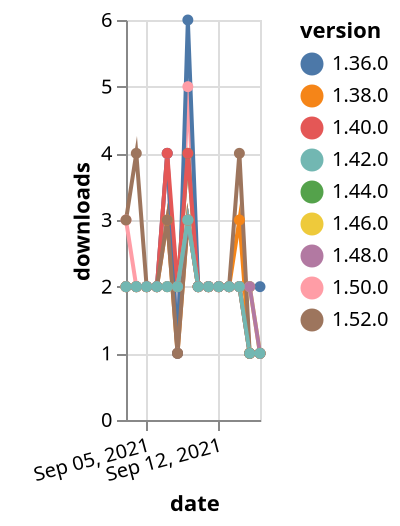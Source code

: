 {"$schema": "https://vega.github.io/schema/vega-lite/v5.json", "description": "A simple bar chart with embedded data.", "data": {"values": [{"date": "2021-09-03", "total": 726, "delta": 3, "version": "1.50.0"}, {"date": "2021-09-04", "total": 728, "delta": 2, "version": "1.50.0"}, {"date": "2021-09-05", "total": 730, "delta": 2, "version": "1.50.0"}, {"date": "2021-09-06", "total": 732, "delta": 2, "version": "1.50.0"}, {"date": "2021-09-07", "total": 736, "delta": 4, "version": "1.50.0"}, {"date": "2021-09-08", "total": 737, "delta": 1, "version": "1.50.0"}, {"date": "2021-09-09", "total": 742, "delta": 5, "version": "1.50.0"}, {"date": "2021-09-10", "total": 744, "delta": 2, "version": "1.50.0"}, {"date": "2021-09-11", "total": 746, "delta": 2, "version": "1.50.0"}, {"date": "2021-09-12", "total": 748, "delta": 2, "version": "1.50.0"}, {"date": "2021-09-13", "total": 750, "delta": 2, "version": "1.50.0"}, {"date": "2021-09-14", "total": 752, "delta": 2, "version": "1.50.0"}, {"date": "2021-09-15", "total": 753, "delta": 1, "version": "1.50.0"}, {"date": "2021-09-16", "total": 754, "delta": 1, "version": "1.50.0"}, {"date": "2021-09-03", "total": 1720, "delta": 2, "version": "1.44.0"}, {"date": "2021-09-04", "total": 1722, "delta": 2, "version": "1.44.0"}, {"date": "2021-09-05", "total": 1724, "delta": 2, "version": "1.44.0"}, {"date": "2021-09-06", "total": 1726, "delta": 2, "version": "1.44.0"}, {"date": "2021-09-07", "total": 1728, "delta": 2, "version": "1.44.0"}, {"date": "2021-09-08", "total": 1730, "delta": 2, "version": "1.44.0"}, {"date": "2021-09-09", "total": 1734, "delta": 4, "version": "1.44.0"}, {"date": "2021-09-10", "total": 1736, "delta": 2, "version": "1.44.0"}, {"date": "2021-09-11", "total": 1738, "delta": 2, "version": "1.44.0"}, {"date": "2021-09-12", "total": 1740, "delta": 2, "version": "1.44.0"}, {"date": "2021-09-13", "total": 1742, "delta": 2, "version": "1.44.0"}, {"date": "2021-09-14", "total": 1744, "delta": 2, "version": "1.44.0"}, {"date": "2021-09-15", "total": 1745, "delta": 1, "version": "1.44.0"}, {"date": "2021-09-16", "total": 1746, "delta": 1, "version": "1.44.0"}, {"date": "2021-09-03", "total": 2630, "delta": 2, "version": "1.38.0"}, {"date": "2021-09-04", "total": 2632, "delta": 2, "version": "1.38.0"}, {"date": "2021-09-05", "total": 2634, "delta": 2, "version": "1.38.0"}, {"date": "2021-09-06", "total": 2636, "delta": 2, "version": "1.38.0"}, {"date": "2021-09-07", "total": 2639, "delta": 3, "version": "1.38.0"}, {"date": "2021-09-08", "total": 2640, "delta": 1, "version": "1.38.0"}, {"date": "2021-09-09", "total": 2643, "delta": 3, "version": "1.38.0"}, {"date": "2021-09-10", "total": 2645, "delta": 2, "version": "1.38.0"}, {"date": "2021-09-11", "total": 2647, "delta": 2, "version": "1.38.0"}, {"date": "2021-09-12", "total": 2649, "delta": 2, "version": "1.38.0"}, {"date": "2021-09-13", "total": 2651, "delta": 2, "version": "1.38.0"}, {"date": "2021-09-14", "total": 2654, "delta": 3, "version": "1.38.0"}, {"date": "2021-09-15", "total": 2655, "delta": 1, "version": "1.38.0"}, {"date": "2021-09-16", "total": 2656, "delta": 1, "version": "1.38.0"}, {"date": "2021-09-03", "total": 3279, "delta": 2, "version": "1.36.0"}, {"date": "2021-09-04", "total": 3281, "delta": 2, "version": "1.36.0"}, {"date": "2021-09-05", "total": 3283, "delta": 2, "version": "1.36.0"}, {"date": "2021-09-06", "total": 3285, "delta": 2, "version": "1.36.0"}, {"date": "2021-09-07", "total": 3289, "delta": 4, "version": "1.36.0"}, {"date": "2021-09-08", "total": 3290, "delta": 1, "version": "1.36.0"}, {"date": "2021-09-09", "total": 3296, "delta": 6, "version": "1.36.0"}, {"date": "2021-09-10", "total": 3298, "delta": 2, "version": "1.36.0"}, {"date": "2021-09-11", "total": 3300, "delta": 2, "version": "1.36.0"}, {"date": "2021-09-12", "total": 3302, "delta": 2, "version": "1.36.0"}, {"date": "2021-09-13", "total": 3304, "delta": 2, "version": "1.36.0"}, {"date": "2021-09-14", "total": 3306, "delta": 2, "version": "1.36.0"}, {"date": "2021-09-15", "total": 3308, "delta": 2, "version": "1.36.0"}, {"date": "2021-09-16", "total": 3310, "delta": 2, "version": "1.36.0"}, {"date": "2021-09-03", "total": 2511, "delta": 2, "version": "1.40.0"}, {"date": "2021-09-04", "total": 2513, "delta": 2, "version": "1.40.0"}, {"date": "2021-09-05", "total": 2515, "delta": 2, "version": "1.40.0"}, {"date": "2021-09-06", "total": 2517, "delta": 2, "version": "1.40.0"}, {"date": "2021-09-07", "total": 2521, "delta": 4, "version": "1.40.0"}, {"date": "2021-09-08", "total": 2523, "delta": 2, "version": "1.40.0"}, {"date": "2021-09-09", "total": 2527, "delta": 4, "version": "1.40.0"}, {"date": "2021-09-10", "total": 2529, "delta": 2, "version": "1.40.0"}, {"date": "2021-09-11", "total": 2531, "delta": 2, "version": "1.40.0"}, {"date": "2021-09-12", "total": 2533, "delta": 2, "version": "1.40.0"}, {"date": "2021-09-13", "total": 2535, "delta": 2, "version": "1.40.0"}, {"date": "2021-09-14", "total": 2537, "delta": 2, "version": "1.40.0"}, {"date": "2021-09-15", "total": 2538, "delta": 1, "version": "1.40.0"}, {"date": "2021-09-16", "total": 2539, "delta": 1, "version": "1.40.0"}, {"date": "2021-09-03", "total": 1371, "delta": 2, "version": "1.46.0"}, {"date": "2021-09-04", "total": 1373, "delta": 2, "version": "1.46.0"}, {"date": "2021-09-05", "total": 1375, "delta": 2, "version": "1.46.0"}, {"date": "2021-09-06", "total": 1377, "delta": 2, "version": "1.46.0"}, {"date": "2021-09-07", "total": 1379, "delta": 2, "version": "1.46.0"}, {"date": "2021-09-08", "total": 1381, "delta": 2, "version": "1.46.0"}, {"date": "2021-09-09", "total": 1384, "delta": 3, "version": "1.46.0"}, {"date": "2021-09-10", "total": 1386, "delta": 2, "version": "1.46.0"}, {"date": "2021-09-11", "total": 1388, "delta": 2, "version": "1.46.0"}, {"date": "2021-09-12", "total": 1390, "delta": 2, "version": "1.46.0"}, {"date": "2021-09-13", "total": 1392, "delta": 2, "version": "1.46.0"}, {"date": "2021-09-14", "total": 1394, "delta": 2, "version": "1.46.0"}, {"date": "2021-09-15", "total": 1396, "delta": 2, "version": "1.46.0"}, {"date": "2021-09-16", "total": 1397, "delta": 1, "version": "1.46.0"}, {"date": "2021-09-03", "total": 227, "delta": 3, "version": "1.52.0"}, {"date": "2021-09-04", "total": 231, "delta": 4, "version": "1.52.0"}, {"date": "2021-09-05", "total": 233, "delta": 2, "version": "1.52.0"}, {"date": "2021-09-06", "total": 235, "delta": 2, "version": "1.52.0"}, {"date": "2021-09-07", "total": 238, "delta": 3, "version": "1.52.0"}, {"date": "2021-09-08", "total": 239, "delta": 1, "version": "1.52.0"}, {"date": "2021-09-09", "total": 242, "delta": 3, "version": "1.52.0"}, {"date": "2021-09-10", "total": 244, "delta": 2, "version": "1.52.0"}, {"date": "2021-09-11", "total": 246, "delta": 2, "version": "1.52.0"}, {"date": "2021-09-12", "total": 248, "delta": 2, "version": "1.52.0"}, {"date": "2021-09-13", "total": 250, "delta": 2, "version": "1.52.0"}, {"date": "2021-09-14", "total": 254, "delta": 4, "version": "1.52.0"}, {"date": "2021-09-15", "total": 255, "delta": 1, "version": "1.52.0"}, {"date": "2021-09-16", "total": 256, "delta": 1, "version": "1.52.0"}, {"date": "2021-09-03", "total": 939, "delta": 2, "version": "1.48.0"}, {"date": "2021-09-04", "total": 941, "delta": 2, "version": "1.48.0"}, {"date": "2021-09-05", "total": 943, "delta": 2, "version": "1.48.0"}, {"date": "2021-09-06", "total": 945, "delta": 2, "version": "1.48.0"}, {"date": "2021-09-07", "total": 947, "delta": 2, "version": "1.48.0"}, {"date": "2021-09-08", "total": 949, "delta": 2, "version": "1.48.0"}, {"date": "2021-09-09", "total": 952, "delta": 3, "version": "1.48.0"}, {"date": "2021-09-10", "total": 954, "delta": 2, "version": "1.48.0"}, {"date": "2021-09-11", "total": 956, "delta": 2, "version": "1.48.0"}, {"date": "2021-09-12", "total": 958, "delta": 2, "version": "1.48.0"}, {"date": "2021-09-13", "total": 960, "delta": 2, "version": "1.48.0"}, {"date": "2021-09-14", "total": 962, "delta": 2, "version": "1.48.0"}, {"date": "2021-09-15", "total": 964, "delta": 2, "version": "1.48.0"}, {"date": "2021-09-16", "total": 965, "delta": 1, "version": "1.48.0"}, {"date": "2021-09-03", "total": 1874, "delta": 2, "version": "1.42.0"}, {"date": "2021-09-04", "total": 1876, "delta": 2, "version": "1.42.0"}, {"date": "2021-09-05", "total": 1878, "delta": 2, "version": "1.42.0"}, {"date": "2021-09-06", "total": 1880, "delta": 2, "version": "1.42.0"}, {"date": "2021-09-07", "total": 1882, "delta": 2, "version": "1.42.0"}, {"date": "2021-09-08", "total": 1884, "delta": 2, "version": "1.42.0"}, {"date": "2021-09-09", "total": 1887, "delta": 3, "version": "1.42.0"}, {"date": "2021-09-10", "total": 1889, "delta": 2, "version": "1.42.0"}, {"date": "2021-09-11", "total": 1891, "delta": 2, "version": "1.42.0"}, {"date": "2021-09-12", "total": 1893, "delta": 2, "version": "1.42.0"}, {"date": "2021-09-13", "total": 1895, "delta": 2, "version": "1.42.0"}, {"date": "2021-09-14", "total": 1897, "delta": 2, "version": "1.42.0"}, {"date": "2021-09-15", "total": 1898, "delta": 1, "version": "1.42.0"}, {"date": "2021-09-16", "total": 1899, "delta": 1, "version": "1.42.0"}]}, "width": "container", "mark": {"type": "line", "point": {"filled": true}}, "encoding": {"x": {"field": "date", "type": "temporal", "timeUnit": "yearmonthdate", "title": "date", "axis": {"labelAngle": -15}}, "y": {"field": "delta", "type": "quantitative", "title": "downloads"}, "color": {"field": "version", "type": "nominal"}, "tooltip": {"field": "delta"}}}